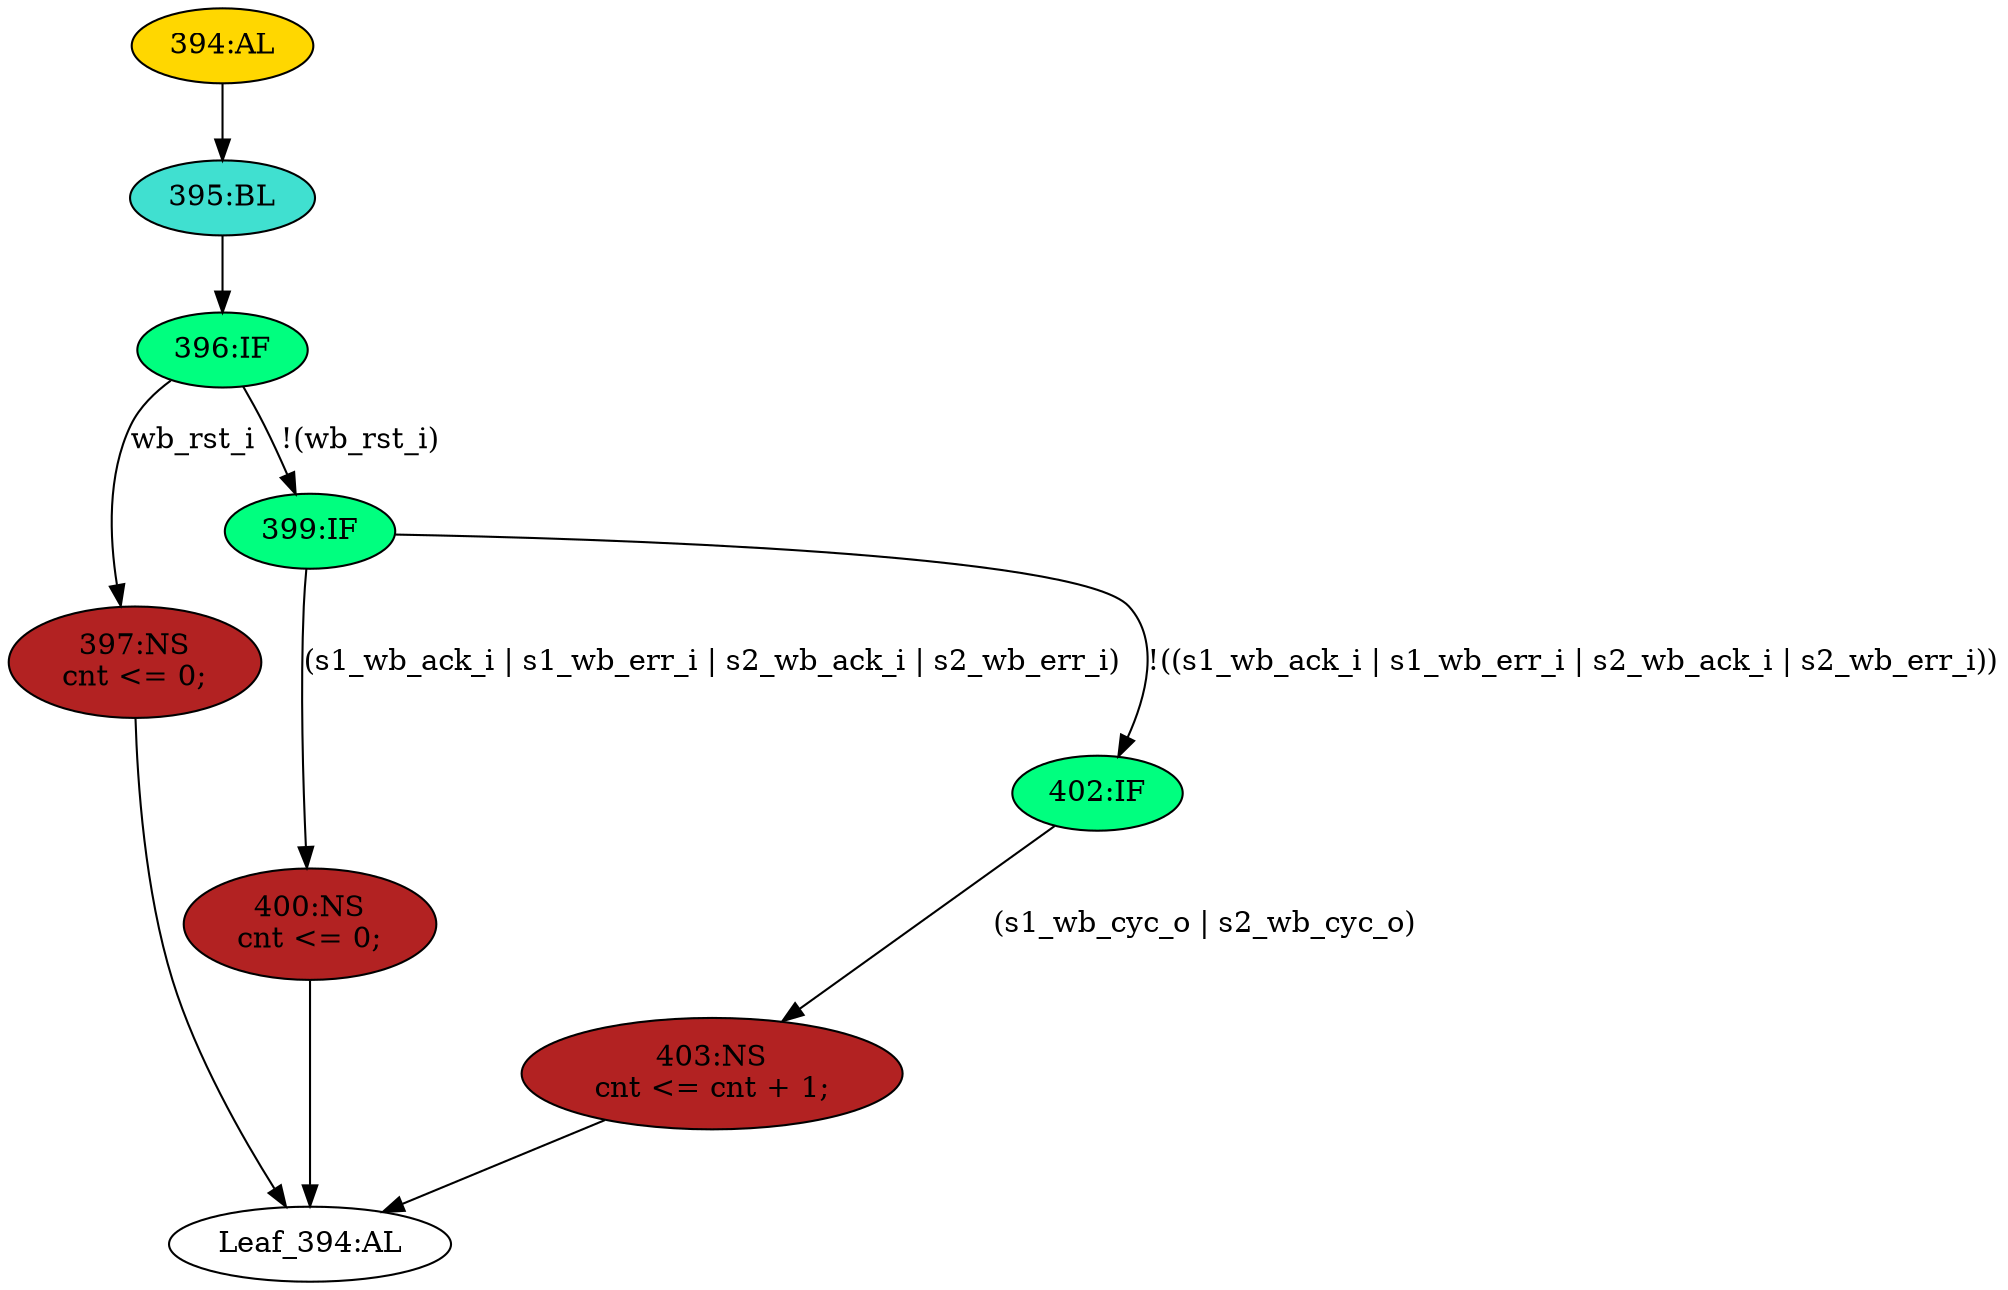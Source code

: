 strict digraph "" {
	node [label="\N"];
	"400:NS"	 [ast="<pyverilog.vparser.ast.NonblockingSubstitution object at 0x7f88e956ded0>",
		fillcolor=firebrick,
		label="400:NS
cnt <= 0;",
		statements="[<pyverilog.vparser.ast.NonblockingSubstitution object at 0x7f88e956ded0>]",
		style=filled,
		typ=NonblockingSubstitution];
	"Leaf_394:AL"	 [def_var="['cnt']",
		label="Leaf_394:AL"];
	"400:NS" -> "Leaf_394:AL"	 [cond="[]",
		lineno=None];
	"402:IF"	 [ast="<pyverilog.vparser.ast.IfStatement object at 0x7f88e956db50>",
		fillcolor=springgreen,
		label="402:IF",
		statements="[]",
		style=filled,
		typ=IfStatement];
	"403:NS"	 [ast="<pyverilog.vparser.ast.NonblockingSubstitution object at 0x7f88e956dc10>",
		fillcolor=firebrick,
		label="403:NS
cnt <= cnt + 1;",
		statements="[<pyverilog.vparser.ast.NonblockingSubstitution object at 0x7f88e956dc10>]",
		style=filled,
		typ=NonblockingSubstitution];
	"402:IF" -> "403:NS"	 [cond="['s1_wb_cyc_o', 's2_wb_cyc_o']",
		label="(s1_wb_cyc_o | s2_wb_cyc_o)",
		lineno=402];
	"394:AL"	 [ast="<pyverilog.vparser.ast.Always object at 0x7f88e9657490>",
		clk_sens=True,
		fillcolor=gold,
		label="394:AL",
		sens="['wb_clk_i', 'wb_rst_i']",
		statements="[]",
		style=filled,
		typ=Always,
		use_var="['s1_wb_ack_i', 's2_wb_err_i', 's1_wb_cyc_o', 'wb_rst_i', 's2_wb_cyc_o', 's2_wb_ack_i', 'cnt', 's1_wb_err_i']"];
	"395:BL"	 [ast="<pyverilog.vparser.ast.Block object at 0x7f88e9657450>",
		fillcolor=turquoise,
		label="395:BL",
		statements="[]",
		style=filled,
		typ=Block];
	"394:AL" -> "395:BL"	 [cond="[]",
		lineno=None];
	"403:NS" -> "Leaf_394:AL"	 [cond="[]",
		lineno=None];
	"397:NS"	 [ast="<pyverilog.vparser.ast.NonblockingSubstitution object at 0x7f88e96572d0>",
		fillcolor=firebrick,
		label="397:NS
cnt <= 0;",
		statements="[<pyverilog.vparser.ast.NonblockingSubstitution object at 0x7f88e96572d0>]",
		style=filled,
		typ=NonblockingSubstitution];
	"397:NS" -> "Leaf_394:AL"	 [cond="[]",
		lineno=None];
	"396:IF"	 [ast="<pyverilog.vparser.ast.IfStatement object at 0x7f88e9657090>",
		fillcolor=springgreen,
		label="396:IF",
		statements="[]",
		style=filled,
		typ=IfStatement];
	"395:BL" -> "396:IF"	 [cond="[]",
		lineno=None];
	"399:IF"	 [ast="<pyverilog.vparser.ast.IfStatement object at 0x7f88e96570d0>",
		fillcolor=springgreen,
		label="399:IF",
		statements="[]",
		style=filled,
		typ=IfStatement];
	"399:IF" -> "400:NS"	 [cond="['s1_wb_ack_i', 's1_wb_err_i', 's2_wb_ack_i', 's2_wb_err_i']",
		label="(s1_wb_ack_i | s1_wb_err_i | s2_wb_ack_i | s2_wb_err_i)",
		lineno=399];
	"399:IF" -> "402:IF"	 [cond="['s1_wb_ack_i', 's1_wb_err_i', 's2_wb_ack_i', 's2_wb_err_i']",
		label="!((s1_wb_ack_i | s1_wb_err_i | s2_wb_ack_i | s2_wb_err_i))",
		lineno=399];
	"396:IF" -> "397:NS"	 [cond="['wb_rst_i']",
		label=wb_rst_i,
		lineno=396];
	"396:IF" -> "399:IF"	 [cond="['wb_rst_i']",
		label="!(wb_rst_i)",
		lineno=396];
}
